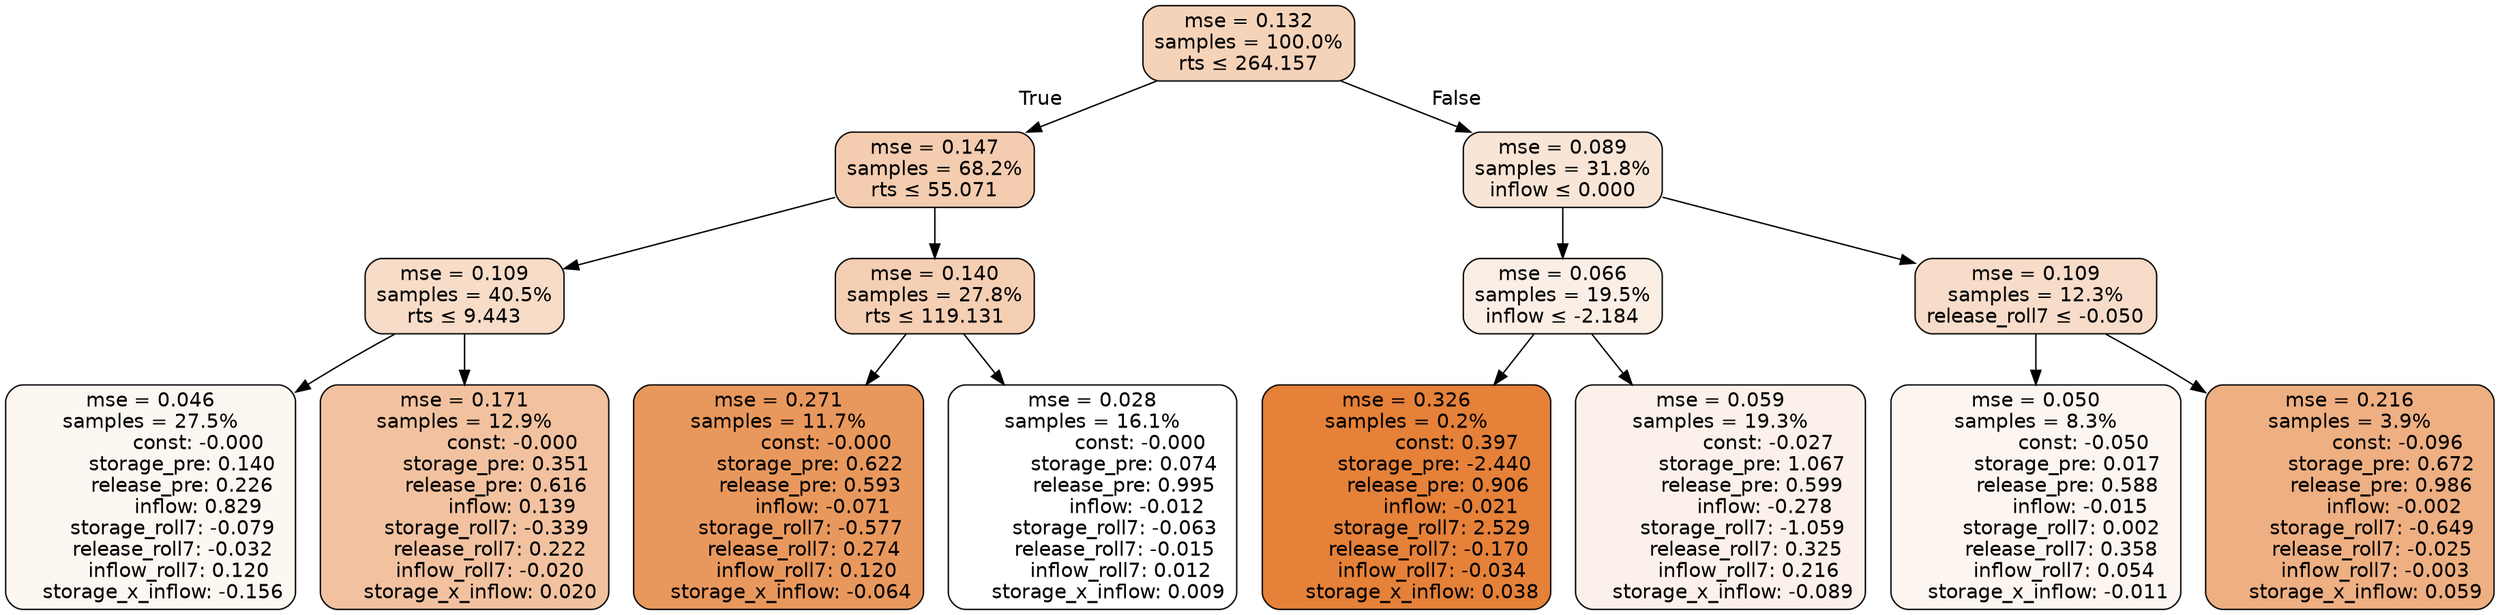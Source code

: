 digraph tree {
bgcolor="transparent"
node [shape=rectangle, style="filled, rounded", color="black", fontname=helvetica] ;
edge [fontname=helvetica] ;
	"0" [label="mse = 0.132
samples = 100.0%
rts &le; 264.157", fillcolor="#f5d3b9"]
	"1" [label="mse = 0.147
samples = 68.2%
rts &le; 55.071", fillcolor="#f4ccb0"]
	"2" [label="mse = 0.109
samples = 40.5%
rts &le; 9.443", fillcolor="#f7dcc8"]
	"3" [label="mse = 0.046
samples = 27.5%
               const: -0.000
          storage_pre: 0.140
          release_pre: 0.226
               inflow: 0.829
       storage_roll7: -0.079
       release_roll7: -0.032
         inflow_roll7: 0.120
    storage_x_inflow: -0.156", fillcolor="#fdf7f2"]
	"4" [label="mse = 0.171
samples = 12.9%
               const: -0.000
          storage_pre: 0.351
          release_pre: 0.616
               inflow: 0.139
       storage_roll7: -0.339
        release_roll7: 0.222
        inflow_roll7: -0.020
     storage_x_inflow: 0.020", fillcolor="#f2c2a0"]
	"5" [label="mse = 0.140
samples = 27.8%
rts &le; 119.131", fillcolor="#f5cfb4"]
	"6" [label="mse = 0.271
samples = 11.7%
               const: -0.000
          storage_pre: 0.622
          release_pre: 0.593
              inflow: -0.071
       storage_roll7: -0.577
        release_roll7: 0.274
         inflow_roll7: 0.120
    storage_x_inflow: -0.064", fillcolor="#e9985d"]
	"7" [label="mse = 0.028
samples = 16.1%
               const: -0.000
          storage_pre: 0.074
          release_pre: 0.995
              inflow: -0.012
       storage_roll7: -0.063
       release_roll7: -0.015
         inflow_roll7: 0.012
     storage_x_inflow: 0.009", fillcolor="#ffffff"]
	"8" [label="mse = 0.089
samples = 31.8%
inflow &le; 0.000", fillcolor="#f9e5d6"]
	"9" [label="mse = 0.066
samples = 19.5%
inflow &le; -2.184", fillcolor="#fbeee5"]
	"10" [label="mse = 0.326
samples = 0.2%
                const: 0.397
         storage_pre: -2.440
          release_pre: 0.906
              inflow: -0.021
        storage_roll7: 2.529
       release_roll7: -0.170
        inflow_roll7: -0.034
     storage_x_inflow: 0.038", fillcolor="#e58139"]
	"11" [label="mse = 0.059
samples = 19.3%
               const: -0.027
          storage_pre: 1.067
          release_pre: 0.599
              inflow: -0.278
       storage_roll7: -1.059
        release_roll7: 0.325
         inflow_roll7: 0.216
    storage_x_inflow: -0.089", fillcolor="#fcf1ea"]
	"12" [label="mse = 0.109
samples = 12.3%
release_roll7 &le; -0.050", fillcolor="#f7dcc9"]
	"13" [label="mse = 0.050
samples = 8.3%
               const: -0.050
          storage_pre: 0.017
          release_pre: 0.588
              inflow: -0.015
        storage_roll7: 0.002
        release_roll7: 0.358
         inflow_roll7: 0.054
    storage_x_inflow: -0.011", fillcolor="#fdf5f0"]
	"14" [label="mse = 0.216
samples = 3.9%
               const: -0.096
          storage_pre: 0.672
          release_pre: 0.986
              inflow: -0.002
       storage_roll7: -0.649
       release_roll7: -0.025
        inflow_roll7: -0.003
     storage_x_inflow: 0.059", fillcolor="#eeaf82"]

	"0" -> "1" [labeldistance=2.5, labelangle=45, headlabel="True"]
	"1" -> "2"
	"2" -> "3"
	"2" -> "4"
	"1" -> "5"
	"5" -> "6"
	"5" -> "7"
	"0" -> "8" [labeldistance=2.5, labelangle=-45, headlabel="False"]
	"8" -> "9"
	"9" -> "10"
	"9" -> "11"
	"8" -> "12"
	"12" -> "13"
	"12" -> "14"
}